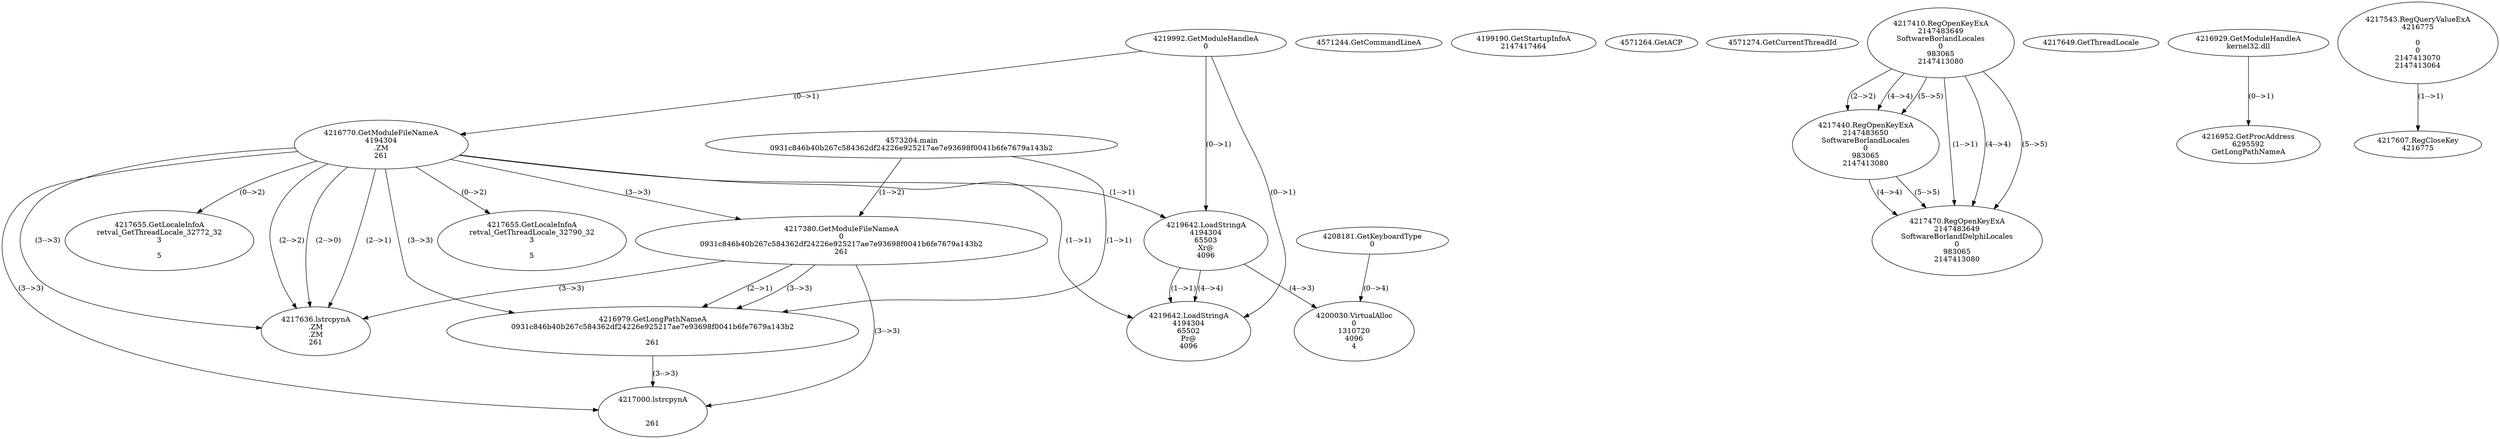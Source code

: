 // Global SCDG with merge call
digraph {
	0 [label="4573204.main
0931c846b40b267c584362df24226e925217ae7e93698f0041b6fe7679a143b2"]
	1 [label="4219992.GetModuleHandleA
0"]
	2 [label="4208181.GetKeyboardType
0"]
	3 [label="4571244.GetCommandLineA
"]
	4 [label="4199190.GetStartupInfoA
2147417464"]
	5 [label="4571264.GetACP
"]
	6 [label="4571274.GetCurrentThreadId
"]
	7 [label="4216770.GetModuleFileNameA
4194304
.ZM
261"]
	1 -> 7 [label="(0-->1)"]
	8 [label="4217380.GetModuleFileNameA
0
0931c846b40b267c584362df24226e925217ae7e93698f0041b6fe7679a143b2
261"]
	0 -> 8 [label="(1-->2)"]
	7 -> 8 [label="(3-->3)"]
	9 [label="4217410.RegOpenKeyExA
2147483649
Software\Borland\Locales
0
983065
2147413080"]
	10 [label="4217440.RegOpenKeyExA
2147483650
Software\Borland\Locales
0
983065
2147413080"]
	9 -> 10 [label="(2-->2)"]
	9 -> 10 [label="(4-->4)"]
	9 -> 10 [label="(5-->5)"]
	11 [label="4217470.RegOpenKeyExA
2147483649
Software\Borland\Delphi\Locales
0
983065
2147413080"]
	9 -> 11 [label="(1-->1)"]
	9 -> 11 [label="(4-->4)"]
	10 -> 11 [label="(4-->4)"]
	9 -> 11 [label="(5-->5)"]
	10 -> 11 [label="(5-->5)"]
	12 [label="4217636.lstrcpynA
.ZM
.ZM
261"]
	7 -> 12 [label="(2-->1)"]
	7 -> 12 [label="(2-->2)"]
	7 -> 12 [label="(3-->3)"]
	8 -> 12 [label="(3-->3)"]
	7 -> 12 [label="(2-->0)"]
	13 [label="4217649.GetThreadLocale
"]
	14 [label="4217655.GetLocaleInfoA
retval_GetThreadLocale_32772_32
3

5"]
	7 -> 14 [label="(0-->2)"]
	15 [label="4219642.LoadStringA
4194304
65503
Xr@
4096"]
	1 -> 15 [label="(0-->1)"]
	7 -> 15 [label="(1-->1)"]
	16 [label="4200030.VirtualAlloc
0
1310720
4096
4"]
	15 -> 16 [label="(4-->3)"]
	2 -> 16 [label="(0-->4)"]
	17 [label="4219642.LoadStringA
4194304
65502
Pr@
4096"]
	1 -> 17 [label="(0-->1)"]
	7 -> 17 [label="(1-->1)"]
	15 -> 17 [label="(1-->1)"]
	15 -> 17 [label="(4-->4)"]
	18 [label="4216929.GetModuleHandleA
kernel32.dll"]
	19 [label="4216952.GetProcAddress
6295592
GetLongPathNameA"]
	18 -> 19 [label="(0-->1)"]
	20 [label="4216979.GetLongPathNameA
0931c846b40b267c584362df24226e925217ae7e93698f0041b6fe7679a143b2

261"]
	0 -> 20 [label="(1-->1)"]
	8 -> 20 [label="(2-->1)"]
	7 -> 20 [label="(3-->3)"]
	8 -> 20 [label="(3-->3)"]
	21 [label="4217000.lstrcpynA


261"]
	7 -> 21 [label="(3-->3)"]
	8 -> 21 [label="(3-->3)"]
	20 -> 21 [label="(3-->3)"]
	22 [label="4217543.RegQueryValueExA
4216775

0
0
2147413070
2147413064"]
	23 [label="4217607.RegCloseKey
4216775"]
	22 -> 23 [label="(1-->1)"]
	24 [label="4217655.GetLocaleInfoA
retval_GetThreadLocale_32790_32
3

5"]
	7 -> 24 [label="(0-->2)"]
}
